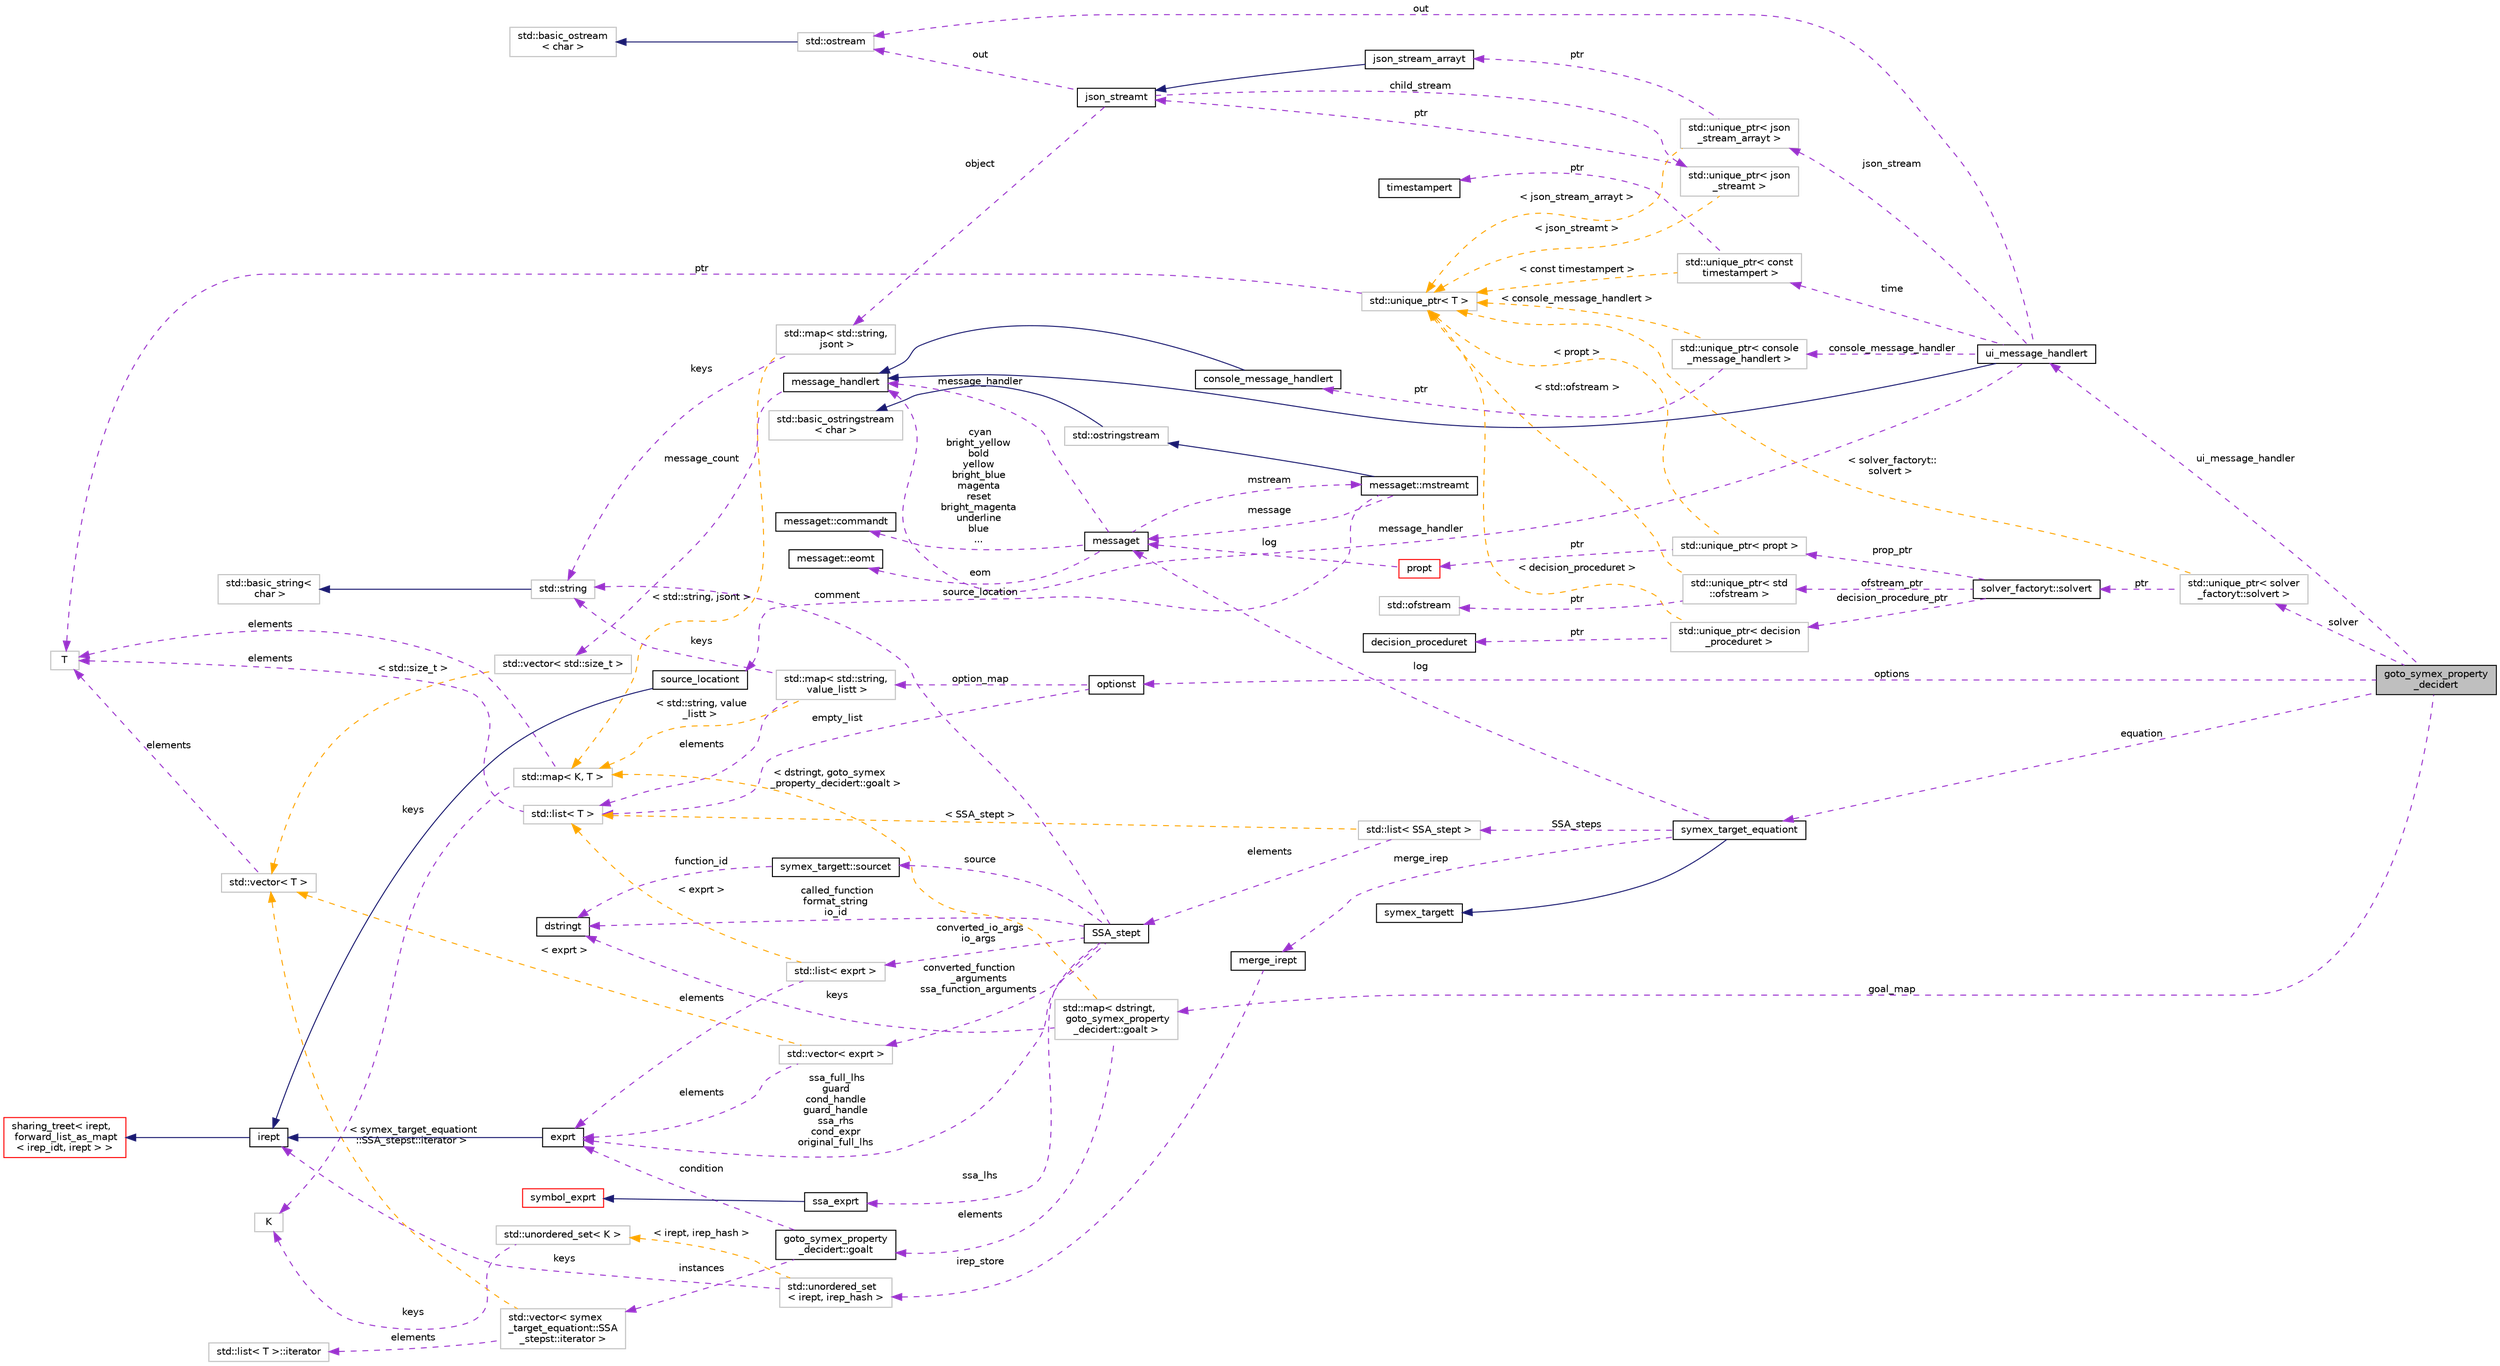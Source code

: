 digraph "goto_symex_property_decidert"
{
 // LATEX_PDF_SIZE
  bgcolor="transparent";
  edge [fontname="Helvetica",fontsize="10",labelfontname="Helvetica",labelfontsize="10"];
  node [fontname="Helvetica",fontsize="10",shape=record];
  rankdir="LR";
  Node1 [label="goto_symex_property\l_decidert",height=0.2,width=0.4,color="black", fillcolor="grey75", style="filled", fontcolor="black",tooltip="Provides management of goal variables that encode properties."];
  Node2 -> Node1 [dir="back",color="darkorchid3",fontsize="10",style="dashed",label=" options" ,fontname="Helvetica"];
  Node2 [label="optionst",height=0.2,width=0.4,color="black",URL="$classoptionst.html",tooltip=" "];
  Node3 -> Node2 [dir="back",color="darkorchid3",fontsize="10",style="dashed",label=" empty_list" ,fontname="Helvetica"];
  Node3 [label="std::list\< T \>",height=0.2,width=0.4,color="grey75",tooltip="STL class."];
  Node4 -> Node3 [dir="back",color="darkorchid3",fontsize="10",style="dashed",label=" elements" ,fontname="Helvetica"];
  Node4 [label="T",height=0.2,width=0.4,color="grey75",tooltip=" "];
  Node5 -> Node2 [dir="back",color="darkorchid3",fontsize="10",style="dashed",label=" option_map" ,fontname="Helvetica"];
  Node5 [label="std::map\< std::string,\l value_listt \>",height=0.2,width=0.4,color="grey75",tooltip=" "];
  Node3 -> Node5 [dir="back",color="darkorchid3",fontsize="10",style="dashed",label=" elements" ,fontname="Helvetica"];
  Node6 -> Node5 [dir="back",color="darkorchid3",fontsize="10",style="dashed",label=" keys" ,fontname="Helvetica"];
  Node6 [label="std::string",height=0.2,width=0.4,color="grey75",tooltip="STL class."];
  Node7 -> Node6 [dir="back",color="midnightblue",fontsize="10",style="solid",fontname="Helvetica"];
  Node7 [label="std::basic_string\<\l char \>",height=0.2,width=0.4,color="grey75",tooltip="STL class."];
  Node8 -> Node5 [dir="back",color="orange",fontsize="10",style="dashed",label=" \< std::string, value\l_listt \>" ,fontname="Helvetica"];
  Node8 [label="std::map\< K, T \>",height=0.2,width=0.4,color="grey75",tooltip="STL class."];
  Node9 -> Node8 [dir="back",color="darkorchid3",fontsize="10",style="dashed",label=" keys" ,fontname="Helvetica"];
  Node9 [label="K",height=0.2,width=0.4,color="grey75",tooltip=" "];
  Node4 -> Node8 [dir="back",color="darkorchid3",fontsize="10",style="dashed",label=" elements" ,fontname="Helvetica"];
  Node10 -> Node1 [dir="back",color="darkorchid3",fontsize="10",style="dashed",label=" ui_message_handler" ,fontname="Helvetica"];
  Node10 [label="ui_message_handlert",height=0.2,width=0.4,color="black",URL="$classui__message__handlert.html",tooltip=" "];
  Node11 -> Node10 [dir="back",color="midnightblue",fontsize="10",style="solid",fontname="Helvetica"];
  Node11 [label="message_handlert",height=0.2,width=0.4,color="black",URL="$classmessage__handlert.html",tooltip=" "];
  Node12 -> Node11 [dir="back",color="darkorchid3",fontsize="10",style="dashed",label=" message_count" ,fontname="Helvetica"];
  Node12 [label="std::vector\< std::size_t \>",height=0.2,width=0.4,color="grey75",tooltip=" "];
  Node13 -> Node12 [dir="back",color="orange",fontsize="10",style="dashed",label=" \< std::size_t \>" ,fontname="Helvetica"];
  Node13 [label="std::vector\< T \>",height=0.2,width=0.4,color="grey75",tooltip="STL class."];
  Node4 -> Node13 [dir="back",color="darkorchid3",fontsize="10",style="dashed",label=" elements" ,fontname="Helvetica"];
  Node11 -> Node10 [dir="back",color="darkorchid3",fontsize="10",style="dashed",label=" message_handler" ,fontname="Helvetica"];
  Node14 -> Node10 [dir="back",color="darkorchid3",fontsize="10",style="dashed",label=" json_stream" ,fontname="Helvetica"];
  Node14 [label="std::unique_ptr\< json\l_stream_arrayt \>",height=0.2,width=0.4,color="grey75",tooltip=" "];
  Node15 -> Node14 [dir="back",color="darkorchid3",fontsize="10",style="dashed",label=" ptr" ,fontname="Helvetica"];
  Node15 [label="json_stream_arrayt",height=0.2,width=0.4,color="black",URL="$classjson__stream__arrayt.html",tooltip="Provides methods for streaming JSON arrays."];
  Node16 -> Node15 [dir="back",color="midnightblue",fontsize="10",style="solid",fontname="Helvetica"];
  Node16 [label="json_streamt",height=0.2,width=0.4,color="black",URL="$classjson__streamt.html",tooltip="This class provides a facility for streaming JSON objects directly to the output instead of waiting f..."];
  Node17 -> Node16 [dir="back",color="darkorchid3",fontsize="10",style="dashed",label=" child_stream" ,fontname="Helvetica"];
  Node17 [label="std::unique_ptr\< json\l_streamt \>",height=0.2,width=0.4,color="grey75",tooltip=" "];
  Node16 -> Node17 [dir="back",color="darkorchid3",fontsize="10",style="dashed",label=" ptr" ,fontname="Helvetica"];
  Node18 -> Node17 [dir="back",color="orange",fontsize="10",style="dashed",label=" \< json_streamt \>" ,fontname="Helvetica"];
  Node18 [label="std::unique_ptr\< T \>",height=0.2,width=0.4,color="grey75",tooltip="STL class."];
  Node4 -> Node18 [dir="back",color="darkorchid3",fontsize="10",style="dashed",label=" ptr" ,fontname="Helvetica"];
  Node19 -> Node16 [dir="back",color="darkorchid3",fontsize="10",style="dashed",label=" object" ,fontname="Helvetica"];
  Node19 [label="std::map\< std::string,\l jsont \>",height=0.2,width=0.4,color="grey75",tooltip=" "];
  Node6 -> Node19 [dir="back",color="darkorchid3",fontsize="10",style="dashed",label=" keys" ,fontname="Helvetica"];
  Node8 -> Node19 [dir="back",color="orange",fontsize="10",style="dashed",label=" \< std::string, jsont \>" ,fontname="Helvetica"];
  Node22 -> Node16 [dir="back",color="darkorchid3",fontsize="10",style="dashed",label=" out" ,fontname="Helvetica"];
  Node22 [label="std::ostream",height=0.2,width=0.4,color="grey75",tooltip="STL class."];
  Node23 -> Node22 [dir="back",color="midnightblue",fontsize="10",style="solid",fontname="Helvetica"];
  Node23 [label="std::basic_ostream\l\< char \>",height=0.2,width=0.4,color="grey75",tooltip="STL class."];
  Node18 -> Node14 [dir="back",color="orange",fontsize="10",style="dashed",label=" \< json_stream_arrayt \>" ,fontname="Helvetica"];
  Node26 -> Node10 [dir="back",color="darkorchid3",fontsize="10",style="dashed",label=" console_message_handler" ,fontname="Helvetica"];
  Node26 [label="std::unique_ptr\< console\l_message_handlert \>",height=0.2,width=0.4,color="grey75",tooltip=" "];
  Node27 -> Node26 [dir="back",color="darkorchid3",fontsize="10",style="dashed",label=" ptr" ,fontname="Helvetica"];
  Node27 [label="console_message_handlert",height=0.2,width=0.4,color="black",URL="$classconsole__message__handlert.html",tooltip=" "];
  Node11 -> Node27 [dir="back",color="midnightblue",fontsize="10",style="solid",fontname="Helvetica"];
  Node18 -> Node26 [dir="back",color="orange",fontsize="10",style="dashed",label=" \< console_message_handlert \>" ,fontname="Helvetica"];
  Node22 -> Node10 [dir="back",color="darkorchid3",fontsize="10",style="dashed",label=" out" ,fontname="Helvetica"];
  Node28 -> Node10 [dir="back",color="darkorchid3",fontsize="10",style="dashed",label=" time" ,fontname="Helvetica"];
  Node28 [label="std::unique_ptr\< const\l timestampert \>",height=0.2,width=0.4,color="grey75",tooltip=" "];
  Node29 -> Node28 [dir="back",color="darkorchid3",fontsize="10",style="dashed",label=" ptr" ,fontname="Helvetica"];
  Node29 [label="timestampert",height=0.2,width=0.4,color="black",URL="$classtimestampert.html",tooltip="Timestamp class hierarchy."];
  Node18 -> Node28 [dir="back",color="orange",fontsize="10",style="dashed",label=" \< const timestampert \>" ,fontname="Helvetica"];
  Node30 -> Node1 [dir="back",color="darkorchid3",fontsize="10",style="dashed",label=" equation" ,fontname="Helvetica"];
  Node30 [label="symex_target_equationt",height=0.2,width=0.4,color="black",URL="$classsymex__target__equationt.html",tooltip="Inheriting the interface of symex_targett this class represents the SSA form of the input program as ..."];
  Node31 -> Node30 [dir="back",color="midnightblue",fontsize="10",style="solid",fontname="Helvetica"];
  Node31 [label="symex_targett",height=0.2,width=0.4,color="black",URL="$classsymex__targett.html",tooltip="The interface of the target container for symbolic execution to record its symbolic steps into."];
  Node32 -> Node30 [dir="back",color="darkorchid3",fontsize="10",style="dashed",label=" log" ,fontname="Helvetica"];
  Node32 [label="messaget",height=0.2,width=0.4,color="black",URL="$classmessaget.html",tooltip="Class that provides messages with a built-in verbosity 'level'."];
  Node11 -> Node32 [dir="back",color="darkorchid3",fontsize="10",style="dashed",label=" message_handler" ,fontname="Helvetica"];
  Node33 -> Node32 [dir="back",color="darkorchid3",fontsize="10",style="dashed",label=" cyan\nbright_yellow\nbold\nyellow\nbright_blue\nmagenta\nreset\nbright_magenta\nunderline\nblue\n..." ,fontname="Helvetica"];
  Node33 [label="messaget::commandt",height=0.2,width=0.4,color="black",URL="$classmessaget_1_1commandt.html",tooltip=" "];
  Node34 -> Node32 [dir="back",color="darkorchid3",fontsize="10",style="dashed",label=" mstream" ,fontname="Helvetica"];
  Node34 [label="messaget::mstreamt",height=0.2,width=0.4,color="black",URL="$classmessaget_1_1mstreamt.html",tooltip=" "];
  Node35 -> Node34 [dir="back",color="midnightblue",fontsize="10",style="solid",fontname="Helvetica"];
  Node35 [label="std::ostringstream",height=0.2,width=0.4,color="grey75",tooltip="STL class."];
  Node36 -> Node35 [dir="back",color="midnightblue",fontsize="10",style="solid",fontname="Helvetica"];
  Node36 [label="std::basic_ostringstream\l\< char \>",height=0.2,width=0.4,color="grey75",tooltip="STL class."];
  Node32 -> Node34 [dir="back",color="darkorchid3",fontsize="10",style="dashed",label=" message" ,fontname="Helvetica"];
  Node38 -> Node34 [dir="back",color="darkorchid3",fontsize="10",style="dashed",label=" source_location" ,fontname="Helvetica"];
  Node38 [label="source_locationt",height=0.2,width=0.4,color="black",URL="$classsource__locationt.html",tooltip=" "];
  Node39 -> Node38 [dir="back",color="midnightblue",fontsize="10",style="solid",fontname="Helvetica"];
  Node39 [label="irept",height=0.2,width=0.4,color="black",URL="$classirept.html",tooltip="There are a large number of kinds of tree structured or tree-like data in CPROVER."];
  Node40 -> Node39 [dir="back",color="midnightblue",fontsize="10",style="solid",fontname="Helvetica"];
  Node40 [label="sharing_treet\< irept,\l forward_list_as_mapt\l\< irep_idt, irept \> \>",height=0.2,width=0.4,color="red",URL="$classsharing__treet.html",tooltip=" "];
  Node46 -> Node32 [dir="back",color="darkorchid3",fontsize="10",style="dashed",label=" eom" ,fontname="Helvetica"];
  Node46 [label="messaget::eomt",height=0.2,width=0.4,color="black",URL="$classmessaget_1_1eomt.html",tooltip=" "];
  Node47 -> Node30 [dir="back",color="darkorchid3",fontsize="10",style="dashed",label=" merge_irep" ,fontname="Helvetica"];
  Node47 [label="merge_irept",height=0.2,width=0.4,color="black",URL="$classmerge__irept.html",tooltip=" "];
  Node48 -> Node47 [dir="back",color="darkorchid3",fontsize="10",style="dashed",label=" irep_store" ,fontname="Helvetica"];
  Node48 [label="std::unordered_set\l\< irept, irep_hash \>",height=0.2,width=0.4,color="grey75",tooltip=" "];
  Node39 -> Node48 [dir="back",color="darkorchid3",fontsize="10",style="dashed",label=" keys" ,fontname="Helvetica"];
  Node49 -> Node48 [dir="back",color="orange",fontsize="10",style="dashed",label=" \< irept, irep_hash \>" ,fontname="Helvetica"];
  Node49 [label="std::unordered_set\< K \>",height=0.2,width=0.4,color="grey75",tooltip="STL class."];
  Node9 -> Node49 [dir="back",color="darkorchid3",fontsize="10",style="dashed",label=" keys" ,fontname="Helvetica"];
  Node50 -> Node30 [dir="back",color="darkorchid3",fontsize="10",style="dashed",label=" SSA_steps" ,fontname="Helvetica"];
  Node50 [label="std::list\< SSA_stept \>",height=0.2,width=0.4,color="grey75",tooltip=" "];
  Node51 -> Node50 [dir="back",color="darkorchid3",fontsize="10",style="dashed",label=" elements" ,fontname="Helvetica"];
  Node51 [label="SSA_stept",height=0.2,width=0.4,color="black",URL="$class_s_s_a__stept.html",tooltip="Single SSA step in the equation."];
  Node52 -> Node51 [dir="back",color="darkorchid3",fontsize="10",style="dashed",label=" converted_io_args\nio_args" ,fontname="Helvetica"];
  Node52 [label="std::list\< exprt \>",height=0.2,width=0.4,color="grey75",tooltip=" "];
  Node53 -> Node52 [dir="back",color="darkorchid3",fontsize="10",style="dashed",label=" elements" ,fontname="Helvetica"];
  Node53 [label="exprt",height=0.2,width=0.4,color="black",URL="$classexprt.html",tooltip="Base class for all expressions."];
  Node39 -> Node53 [dir="back",color="midnightblue",fontsize="10",style="solid",fontname="Helvetica"];
  Node3 -> Node52 [dir="back",color="orange",fontsize="10",style="dashed",label=" \< exprt \>" ,fontname="Helvetica"];
  Node54 -> Node51 [dir="back",color="darkorchid3",fontsize="10",style="dashed",label=" ssa_lhs" ,fontname="Helvetica"];
  Node54 [label="ssa_exprt",height=0.2,width=0.4,color="black",URL="$classssa__exprt.html",tooltip="Expression providing an SSA-renamed symbol of expressions."];
  Node55 -> Node54 [dir="back",color="midnightblue",fontsize="10",style="solid",fontname="Helvetica"];
  Node55 [label="symbol_exprt",height=0.2,width=0.4,color="red",URL="$classsymbol__exprt.html",tooltip="Expression to hold a symbol (variable)"];
  Node44 -> Node51 [dir="back",color="darkorchid3",fontsize="10",style="dashed",label=" called_function\nformat_string\nio_id" ,fontname="Helvetica"];
  Node44 [label="dstringt",height=0.2,width=0.4,color="black",URL="$classdstringt.html",tooltip="dstringt has one field, an unsigned integer no which is an index into a static table of strings."];
  Node6 -> Node51 [dir="back",color="darkorchid3",fontsize="10",style="dashed",label=" comment" ,fontname="Helvetica"];
  Node53 -> Node51 [dir="back",color="darkorchid3",fontsize="10",style="dashed",label=" ssa_full_lhs\nguard\ncond_handle\nguard_handle\nssa_rhs\ncond_expr\noriginal_full_lhs" ,fontname="Helvetica"];
  Node58 -> Node51 [dir="back",color="darkorchid3",fontsize="10",style="dashed",label=" source" ,fontname="Helvetica"];
  Node58 [label="symex_targett::sourcet",height=0.2,width=0.4,color="black",URL="$structsymex__targett_1_1sourcet.html",tooltip="Identifies source in the context of symbolic execution."];
  Node44 -> Node58 [dir="back",color="darkorchid3",fontsize="10",style="dashed",label=" function_id" ,fontname="Helvetica"];
  Node59 -> Node51 [dir="back",color="darkorchid3",fontsize="10",style="dashed",label=" converted_function\l_arguments\nssa_function_arguments" ,fontname="Helvetica"];
  Node59 [label="std::vector\< exprt \>",height=0.2,width=0.4,color="grey75",tooltip=" "];
  Node53 -> Node59 [dir="back",color="darkorchid3",fontsize="10",style="dashed",label=" elements" ,fontname="Helvetica"];
  Node13 -> Node59 [dir="back",color="orange",fontsize="10",style="dashed",label=" \< exprt \>" ,fontname="Helvetica"];
  Node3 -> Node50 [dir="back",color="orange",fontsize="10",style="dashed",label=" \< SSA_stept \>" ,fontname="Helvetica"];
  Node60 -> Node1 [dir="back",color="darkorchid3",fontsize="10",style="dashed",label=" solver" ,fontname="Helvetica"];
  Node60 [label="std::unique_ptr\< solver\l_factoryt::solvert \>",height=0.2,width=0.4,color="grey75",tooltip=" "];
  Node61 -> Node60 [dir="back",color="darkorchid3",fontsize="10",style="dashed",label=" ptr" ,fontname="Helvetica"];
  Node61 [label="solver_factoryt::solvert",height=0.2,width=0.4,color="black",URL="$classsolver__factoryt_1_1solvert.html",tooltip=" "];
  Node62 -> Node61 [dir="back",color="darkorchid3",fontsize="10",style="dashed",label=" decision_procedure_ptr" ,fontname="Helvetica"];
  Node62 [label="std::unique_ptr\< decision\l_proceduret \>",height=0.2,width=0.4,color="grey75",tooltip=" "];
  Node63 -> Node62 [dir="back",color="darkorchid3",fontsize="10",style="dashed",label=" ptr" ,fontname="Helvetica"];
  Node63 [label="decision_proceduret",height=0.2,width=0.4,color="black",URL="$classdecision__proceduret.html",tooltip=" "];
  Node18 -> Node62 [dir="back",color="orange",fontsize="10",style="dashed",label=" \< decision_proceduret \>" ,fontname="Helvetica"];
  Node64 -> Node61 [dir="back",color="darkorchid3",fontsize="10",style="dashed",label=" prop_ptr" ,fontname="Helvetica"];
  Node64 [label="std::unique_ptr\< propt \>",height=0.2,width=0.4,color="grey75",tooltip=" "];
  Node65 -> Node64 [dir="back",color="darkorchid3",fontsize="10",style="dashed",label=" ptr" ,fontname="Helvetica"];
  Node65 [label="propt",height=0.2,width=0.4,color="red",URL="$classpropt.html",tooltip="TO_BE_DOCUMENTED."];
  Node32 -> Node65 [dir="back",color="darkorchid3",fontsize="10",style="dashed",label=" log" ,fontname="Helvetica"];
  Node18 -> Node64 [dir="back",color="orange",fontsize="10",style="dashed",label=" \< propt \>" ,fontname="Helvetica"];
  Node68 -> Node61 [dir="back",color="darkorchid3",fontsize="10",style="dashed",label=" ofstream_ptr" ,fontname="Helvetica"];
  Node68 [label="std::unique_ptr\< std\l::ofstream \>",height=0.2,width=0.4,color="grey75",tooltip=" "];
  Node69 -> Node68 [dir="back",color="darkorchid3",fontsize="10",style="dashed",label=" ptr" ,fontname="Helvetica"];
  Node69 [label="std::ofstream",height=0.2,width=0.4,color="grey75",tooltip="STL class."];
  Node18 -> Node68 [dir="back",color="orange",fontsize="10",style="dashed",label=" \< std::ofstream \>" ,fontname="Helvetica"];
  Node18 -> Node60 [dir="back",color="orange",fontsize="10",style="dashed",label=" \< solver_factoryt::\lsolvert \>" ,fontname="Helvetica"];
  Node71 -> Node1 [dir="back",color="darkorchid3",fontsize="10",style="dashed",label=" goal_map" ,fontname="Helvetica"];
  Node71 [label="std::map\< dstringt,\l goto_symex_property\l_decidert::goalt \>",height=0.2,width=0.4,color="grey75",tooltip=" "];
  Node72 -> Node71 [dir="back",color="darkorchid3",fontsize="10",style="dashed",label=" elements" ,fontname="Helvetica"];
  Node72 [label="goto_symex_property\l_decidert::goalt",height=0.2,width=0.4,color="black",URL="$structgoto__symex__property__decidert_1_1goalt.html",tooltip=" "];
  Node53 -> Node72 [dir="back",color="darkorchid3",fontsize="10",style="dashed",label=" condition" ,fontname="Helvetica"];
  Node73 -> Node72 [dir="back",color="darkorchid3",fontsize="10",style="dashed",label=" instances" ,fontname="Helvetica"];
  Node73 [label="std::vector\< symex\l_target_equationt::SSA\l_stepst::iterator \>",height=0.2,width=0.4,color="grey75",tooltip=" "];
  Node74 -> Node73 [dir="back",color="darkorchid3",fontsize="10",style="dashed",label=" elements" ,fontname="Helvetica"];
  Node74 [label="std::list\< T \>::iterator",height=0.2,width=0.4,color="grey75",tooltip="STL iterator class."];
  Node13 -> Node73 [dir="back",color="orange",fontsize="10",style="dashed",label=" \< symex_target_equationt\l::SSA_stepst::iterator \>" ,fontname="Helvetica"];
  Node44 -> Node71 [dir="back",color="darkorchid3",fontsize="10",style="dashed",label=" keys" ,fontname="Helvetica"];
  Node8 -> Node71 [dir="back",color="orange",fontsize="10",style="dashed",label=" \< dstringt, goto_symex\l_property_decidert::goalt \>" ,fontname="Helvetica"];
}
